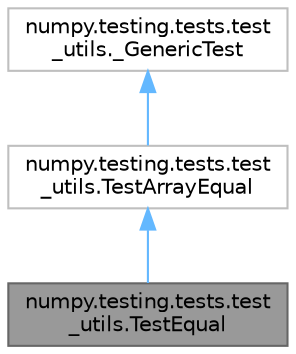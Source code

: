 digraph "numpy.testing.tests.test_utils.TestEqual"
{
 // LATEX_PDF_SIZE
  bgcolor="transparent";
  edge [fontname=Helvetica,fontsize=10,labelfontname=Helvetica,labelfontsize=10];
  node [fontname=Helvetica,fontsize=10,shape=box,height=0.2,width=0.4];
  Node1 [id="Node000001",label="numpy.testing.tests.test\l_utils.TestEqual",height=0.2,width=0.4,color="gray40", fillcolor="grey60", style="filled", fontcolor="black",tooltip=" "];
  Node2 -> Node1 [id="edge1_Node000001_Node000002",dir="back",color="steelblue1",style="solid",tooltip=" "];
  Node2 [id="Node000002",label="numpy.testing.tests.test\l_utils.TestArrayEqual",height=0.2,width=0.4,color="grey75", fillcolor="white", style="filled",URL="$d7/db9/classnumpy_1_1testing_1_1tests_1_1test__utils_1_1TestArrayEqual.html",tooltip=" "];
  Node3 -> Node2 [id="edge2_Node000002_Node000003",dir="back",color="steelblue1",style="solid",tooltip=" "];
  Node3 [id="Node000003",label="numpy.testing.tests.test\l_utils._GenericTest",height=0.2,width=0.4,color="grey75", fillcolor="white", style="filled",URL="$d6/dea/classnumpy_1_1testing_1_1tests_1_1test__utils_1_1__GenericTest.html",tooltip=" "];
}
